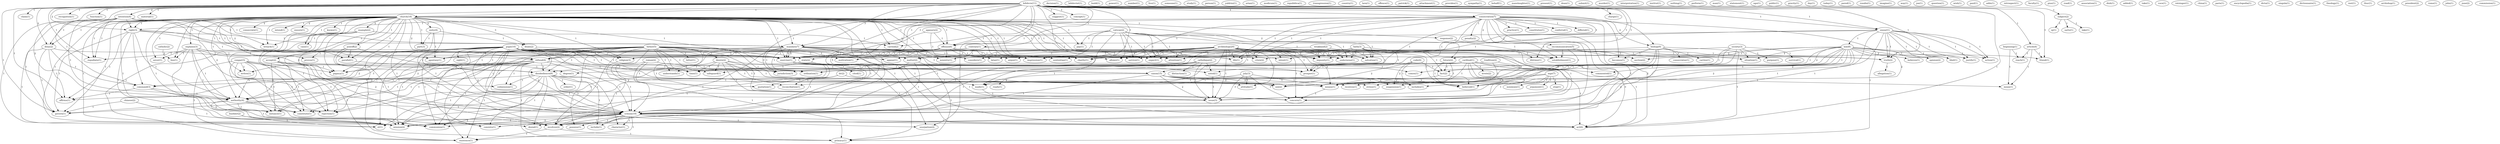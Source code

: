 digraph G {
  lefebvre [ label="lefebvre(11)" ];
  intention [ label="intention(4)" ];
  church [ label="church(18)" ];
  claim [ label="claim(1)" ];
  contrary [ label="contrary(1)" ];
  smear [ label="smear(1)" ];
  recognition [ label="recognition(1)" ];
  consecration [ label="consecration(7)" ];
  function [ label="function(1)" ];
  subject [ label="subject(2)" ];
  article [ label="article(4)" ];
  material [ label="material(1)" ];
  offense [ label="offense(6)" ];
  right [ label="right(3)" ];
  mandate [ label="mandate(7)" ];
  charity [ label="charity(1)" ];
  smear [ label="smear(1)" ];
  exercise [ label="exercise(2)" ];
  deny [ label="deny(2)" ];
  bishop [ label="bishop(9)" ];
  friend [ label="friend(1)" ];
  jurisdiction [ label="jurisdiction(3)" ];
  suggest [ label="suggest(1)" ];
  concept [ label="concept(1)" ];
  repudiate [ label="repudiate(1)" ];
  made [ label="made(1)" ];
  lifetime [ label="lifetime(1)" ];
  command [ label="command(3)" ];
  charge [ label="charge(1)" ];
  affirms [ label="affirms(1)" ];
  exercise [ label="exercise(1)" ];
  truth [ label="truth(2)" ];
  authority [ label="authority(4)" ];
  schism [ label="schism(19)" ];
  mission [ label="mission(2)" ];
  govern [ label="govern(1)" ];
  intent [ label="intent(1)" ];
  act [ label="act(6)" ];
  usurpation [ label="usurpation(2)" ];
  decision [ label="decision(1)" ];
  breach [ label="breach(1)" ];
  parallel [ label="parallel(1)" ];
  lefebvrist [ label="lefebvrist(1)" ];
  example [ label="example(2)" ];
  case [ label="case(1)" ];
  unity [ label="unity(4)" ];
  consecrate [ label="consecrate(1)" ];
  response [ label="response(2)" ];
  intend [ label="intend(1)" ];
  accept [ label="accept(2)" ];
  explains [ label="explains(3)" ];
  refusal [ label="refusal(4)" ];
  deals [ label="deals(2)" ];
  ensure [ label="ensure(1)" ];
  pay [ label="pay(1)" ];
  part [ label="part(3)" ];
  carried [ label="carried(2)" ];
  apostasy [ label="apostasy(1)" ];
  submission [ label="submission(1)" ];
  knows [ label="knows(1)" ];
  sever [ label="sever(1)" ];
  papacy [ label="papacy(1)" ];
  future [ label="future(2)" ];
  attention [ label="attention(1)" ];
  considers [ label="considers(1)" ];
  religion [ label="religion(3)" ];
  allows [ label="allows(1)" ];
  service [ label="service(1)" ];
  pontiff [ label="pontiff(2)" ];
  proves [ label="proves(1)" ];
  rejection [ label="rejection(1)" ];
  expect [ label="expect(1)" ];
  argue [ label="argue(1)" ];
  consists [ label="consists(1)" ];
  impunity [ label="impunity(1)" ];
  involves [ label="involves(2)" ];
  existence [ label="existence(1)" ];
  undermine [ label="undermine(1)" ];
  lies [ label="lies(1)" ];
  communion [ label="communion(1)" ];
  salvation [ label="salvation(1)" ];
  st [ label="st(1)" ];
  writes [ label="writes(1)" ];
  crisis [ label="crisis(2)" ];
  life [ label="life(1)" ];
  budd [ label="budd(1)" ];
  power [ label="power(1)" ];
  number [ label="number(1)" ];
  live [ label="live(1)" ];
  someone [ label="someone(1)" ];
  study [ label="study(1)" ];
  person [ label="person(1)" ];
  yaldrini [ label="yaldrini(1)" ];
  ministry [ label="ministry(1)" ];
  arian [ label="arian(1)" ];
  law [ label="law(8)" ];
  libel [ label="libel(1)" ];
  justify [ label="justify(1)" ];
  action [ label="action(1)" ];
  appears [ label="appears(2)" ];
  impression [ label="impression(1)" ];
  modicum [ label="modicum(1)" ];
  repubblica [ label="repubblica(1)" ];
  transgression [ label="transgression(1)" ];
  country [ label="country(1)" ];
  excommunication [ label="excommunication(5)" ];
  practice [ label="practice(1)" ];
  constitutes [ label="constitutes(1)" ];
  latae [ label="latae(1)" ];
  conferral [ label="conferral(1)" ];
  penalty [ label="penalty(2)" ];
  sententiae [ label="sententiae(1)" ];
  differed [ label="differed(1)" ];
  becomes [ label="becomes(1)" ];
  matter [ label="matter(2)" ];
  primacy [ label="primacy(1)" ];
  ordination [ label="ordination(1)" ];
  vatican [ label="vatican(2)" ];
  lara [ label="lara(1)" ];
  establishment [ label="establishment(1)" ];
  section [ label="section(2)" ];
  comes [ label="comes(1)" ];
  offence [ label="offence(1)" ];
  patrick [ label="patrick(1)" ];
  attachment [ label="attachment(1)" ];
  provides [ label="provides(1)" ];
  nj [ label="nj(1)" ];
  sarto [ label="sarto(1)" ];
  lake [ label="lake(1)" ];
  reach [ label="reach(1)" ];
  mean [ label="mean(1)" ];
  disobedience [ label="disobedience(8)" ];
  instance [ label="instance(1)" ];
  constitute [ label="constitute(1)" ];
  sympathy [ label="sympathy(1)" ];
  behalf [ label="behalf(1)" ];
  beginning [ label="beginning(1)" ];
  manslaughter [ label="manslaughter(1)" ];
  believes [ label="believes(1)" ];
  commented [ label="commented(1)" ];
  opinion [ label="opinion(2)" ];
  noted [ label="noted(1)" ];
  fact [ label="fact(2)" ];
  means [ label="means(1)" ];
  situation [ label="situation(1)" ];
  stress [ label="stress(1)" ];
  believed [ label="believed(1)" ];
  issue [ label="issue(3)" ];
  includes [ label="includes(1)" ];
  see [ label="see(2)" ];
  suspension [ label="suspension(1)" ];
  father [ label="father(5)" ];
  desire [ label="desire(2)" ];
  letter [ label="letter(1)" ];
  understands [ label="understands(1)" ];
  safeguard [ label="safeguard(1)" ];
  time [ label="time(1)" ];
  prosper [ label="prosper(1)" ];
  concern [ label="concern(1)" ];
  reconciliation [ label="reconciliation(1)" ];
  present [ label="present(1)" ];
  dean [ label="dean(1)" ];
  catholique [ label="catholique(2)" ];
  distinction [ label="distinction(1)" ];
  submit [ label="submit(1)" ];
  murder [ label="murder(1)" ];
  interpretation [ label="interpretation(1)" ];
  cited [ label="cited(1)" ];
  canon [ label="canon(15)" ];
  institut [ label="institut(1)" ];
  order [ label="order(1)" ];
  possess [ label="possess(1)" ];
  character [ label="character(1)" ];
  include [ label="include(1)" ];
  denial [ label="denial(1)" ];
  consecrates [ label="consecrates(1)" ];
  carries [ label="carries(1)" ];
  receives [ label="receives(1)" ];
  nothing [ label="nothing(1)" ];
  perform [ label="perform(1)" ];
  man [ label="man(1)" ];
  statement [ label="statement(1)" ];
  ngo [ label="ngo(1)" ];
  cardinal [ label="cardinal(1)" ];
  wrote [ label="wrote(2)" ];
  public [ label="public(1)" ];
  gravity [ label="gravity(1)" ];
  day [ label="day(1)" ];
  code [ label="code(4)" ];
  today [ label="today(1)" ];
  pared [ label="pared(1)" ];
  rosalio [ label="rosalio(1)" ];
  imagine [ label="imagine(1)" ];
  faith [ label="faith(3)" ];
  way [ label="way(1)" ];
  joe [ label="joe(1)" ];
  question [ label="question(1)" ];
  pope [ label="pope(10)" ];
  sight [ label="sight(1)" ];
  attitude [ label="attitude(1)" ];
  appear [ label="appear(1)" ];
  state [ label="state(2)" ];
  motivation [ label="motivation(1)" ];
  congar [ label="congar(3)" ];
  wish [ label="wish(1)" ];
  paul [ label="paul(1)" ];
  adds [ label="adds(1)" ];
  retrospect [ label="retrospect(1)" ];
  faculty [ label="faculty(1)" ];
  pius [ label="pius(1)" ];
  archbishop [ label="archbishop(20)" ];
  road [ label="road(1)" ];
  association [ label="association(1)" ];
  dinh [ label="dinh(1)" ];
  tradition [ label="tradition(2)" ];
  july [ label="july(3)" ];
  added [ label="added(1)" ];
  take [ label="take(1)" ];
  voce [ label="voce(1)" ];
  society [ label="society(3)" ];
  purpose [ label="purpose(1)" ];
  survival [ label="survival(1)" ];
  ratzinger [ label="ratzinger(1)" ];
  mgr [ label="mgr(7)" ];
  step [ label="step(1)" ];
  minimize [ label="minimize(1)" ];
  argument [ label="argument(1)" ];
  dr [ label="dr(2)" ];
  quotation [ label="quotation(1)" ];
  china [ label="china(1)" ];
  paris [ label="paris(1)" ];
  degree [ label="degree(1)" ];
  allegation [ label="allegation(1)" ];
  roman [ label="roman(2)" ];
  encyclopedia [ label="encyclopedia(1)" ];
  dicta [ label="dicta(1)" ];
  singula [ label="singula(1)" ];
  reads [ label="reads(1)" ];
  chinese [ label="chinese(2)" ];
  dictionnaire [ label="dictionnaire(1)" ];
  weakland [ label="weakland(2)" ];
  theology [ label="theology(1)" ];
  catholic [ label="catholic(2)" ];
  rest [ label="rest(1)" ];
  thuc [ label="thuc(1)" ];
  buehler [ label="buehler(2)" ];
  archishop [ label="archishop(1)" ];
  president [ label="president(2)" ];
  rome [ label="rome(1)" ];
  john [ label="john(1)" ];
  june [ label="june(2)" ];
  commission [ label="commission(1)" ];
  lefebvre -> intention [ label="2" ];
  lefebvre -> church [ label="1" ];
  lefebvre -> claim [ label="1" ];
  lefebvre -> contrary [ label="1" ];
  lefebvre -> smear [ label="1" ];
  lefebvre -> recognition [ label="1" ];
  lefebvre -> consecration [ label="1" ];
  lefebvre -> function [ label="1" ];
  lefebvre -> subject [ label="1" ];
  lefebvre -> article [ label="1" ];
  lefebvre -> material [ label="1" ];
  lefebvre -> offense [ label="1" ];
  lefebvre -> right [ label="2" ];
  lefebvre -> mandate [ label="3" ];
  lefebvre -> charity [ label="1" ];
  lefebvre -> smear [ label="1" ];
  lefebvre -> exercise [ label="1" ];
  lefebvre -> deny [ label="2" ];
  lefebvre -> bishop [ label="1" ];
  lefebvre -> friend [ label="1" ];
  lefebvre -> jurisdiction [ label="1" ];
  lefebvre -> suggest [ label="1" ];
  lefebvre -> concept [ label="1" ];
  lefebvre -> repudiate [ label="1" ];
  lefebvre -> made [ label="1" ];
  lefebvre -> lifetime [ label="1" ];
  lefebvre -> command [ label="1" ];
  lefebvre -> charge [ label="1" ];
  lefebvre -> affirms [ label="1" ];
  lefebvre -> exercise [ label="1" ];
  lefebvre -> truth [ label="1" ];
  lefebvre -> authority [ label="2" ];
  lefebvre -> schism [ label="5" ];
  lefebvre -> mission [ label="1" ];
  lefebvre -> govern [ label="1" ];
  lefebvre -> intent [ label="1" ];
  lefebvre -> act [ label="1" ];
  lefebvre -> usurpation [ label="1" ];
  intention -> breach [ label="1" ];
  intention -> right [ label="1" ];
  intention -> mandate [ label="1" ];
  intention -> exercise [ label="1" ];
  intention -> deny [ label="1" ];
  intention -> repudiate [ label="1" ];
  intention -> exercise [ label="1" ];
  intention -> authority [ label="1" ];
  intention -> parallel [ label="1" ];
  intention -> mission [ label="1" ];
  intention -> govern [ label="1" ];
  church -> example [ label="2" ];
  church -> breach [ label="1" ];
  church -> case [ label="1" ];
  church -> unity [ label="2" ];
  church -> consecrate [ label="2" ];
  church -> response [ label="1" ];
  church -> intend [ label="1" ];
  church -> accept [ label="1" ];
  church -> explains [ label="1" ];
  church -> offense [ label="1" ];
  church -> right [ label="1" ];
  church -> mandate [ label="1" ];
  church -> refusal [ label="2" ];
  church -> deals [ label="3" ];
  church -> ensure [ label="2" ];
  church -> pay [ label="1" ];
  church -> exercise [ label="1" ];
  church -> part [ label="1" ];
  church -> deny [ label="1" ];
  church -> carried [ label="1" ];
  church -> apostasy [ label="2" ];
  church -> submission [ label="1" ];
  church -> knows [ label="1" ];
  church -> sever [ label="1" ];
  church -> papacy [ label="1" ];
  church -> future [ label="2" ];
  church -> attention [ label="1" ];
  church -> repudiate [ label="1" ];
  church -> considers [ label="2" ];
  church -> religion [ label="1" ];
  church -> allows [ label="1" ];
  church -> service [ label="1" ];
  church -> pontiff [ label="1" ];
  church -> exercise [ label="1" ];
  church -> authority [ label="2" ];
  church -> proves [ label="1" ];
  church -> rejection [ label="1" ];
  church -> schism [ label="4" ];
  church -> expect [ label="1" ];
  church -> argue [ label="1" ];
  church -> parallel [ label="1" ];
  church -> consists [ label="1" ];
  church -> mission [ label="1" ];
  church -> impunity [ label="1" ];
  church -> govern [ label="1" ];
  church -> involves [ label="1" ];
  church -> existence [ label="1" ];
  church -> undermine [ label="1" ];
  church -> lies [ label="1" ];
  church -> act [ label="1" ];
  church -> communion [ label="1" ];
  church -> usurpation [ label="1" ];
  church -> salvation [ label="1" ];
  church -> st [ label="1" ];
  church -> writes [ label="1" ];
  church -> crisis [ label="3" ];
  church -> life [ label="1" ];
  example -> breach [ label="1" ];
  example -> case [ label="1" ];
  example -> carried [ label="1" ];
  example -> papacy [ label="1" ];
  example -> rejection [ label="1" ];
  example -> act [ label="1" ];
  contrary -> ministry [ label="1" ];
  contrary -> charity [ label="1" ];
  contrary -> exercise [ label="1" ];
  contrary -> exercise [ label="1" ];
  contrary -> truth [ label="1" ];
  smear -> offense [ label="1" ];
  smear -> law [ label="1" ];
  smear -> charity [ label="1" ];
  smear -> libel [ label="1" ];
  smear -> truth [ label="1" ];
  smear -> schism [ label="1" ];
  smear -> justify [ label="1" ];
  smear -> action [ label="1" ];
  appears -> offense [ label="1" ];
  appears -> impression [ label="1" ];
  appears -> schism [ label="1" ];
  unity -> deals [ label="1" ];
  unity -> part [ label="1" ];
  unity -> apostasy [ label="1" ];
  unity -> schism [ label="1" ];
  consecration -> excommunication [ label="2" ];
  consecration -> practice [ label="1" ];
  consecration -> right [ label="1" ];
  consecration -> mandate [ label="3" ];
  consecration -> constitutes [ label="1" ];
  consecration -> latae [ label="1" ];
  consecration -> refusal [ label="1" ];
  consecration -> conferral [ label="1" ];
  consecration -> penalty [ label="1" ];
  consecration -> carried [ label="1" ];
  consecration -> sententiae [ label="1" ];
  consecration -> bishop [ label="2" ];
  consecration -> differed [ label="1" ];
  consecration -> becomes [ label="1" ];
  consecration -> jurisdiction [ label="1" ];
  consecration -> matter [ label="1" ];
  consecration -> schism [ label="1" ];
  consecration -> mission [ label="1" ];
  consecration -> involves [ label="1" ];
  consecration -> primacy [ label="1" ];
  consecration -> act [ label="2" ];
  consecration -> ordination [ label="1" ];
  vatican -> offense [ label="1" ];
  vatican -> pay [ label="1" ];
  vatican -> attention [ label="1" ];
  vatican -> impression [ label="1" ];
  vatican -> allows [ label="1" ];
  vatican -> service [ label="1" ];
  vatican -> schism [ label="1" ];
  vatican -> expect [ label="1" ];
  vatican -> impunity [ label="1" ];
  vatican -> undermine [ label="1" ];
  vatican -> salvation [ label="1" ];
  vatican -> life [ label="1" ];
  response -> establishment [ label="1" ];
  excommunication -> section [ label="1" ];
  excommunication -> comes [ label="1" ];
  excommunication -> establishment [ label="1" ];
  subject -> nj [ label="1" ];
  subject -> sarto [ label="1" ];
  subject -> lake [ label="1" ];
  article -> reach [ label="1" ];
  article -> friend [ label="1" ];
  article -> mean [ label="1" ];
  accept -> disobedience [ label="1" ];
  accept -> papacy [ label="1" ];
  accept -> rejection [ label="1" ];
  accept -> instance [ label="1" ];
  accept -> existence [ label="1" ];
  accept -> constitute [ label="1" ];
  explains -> refusal [ label="1" ];
  explains -> disobedience [ label="2" ];
  explains -> sever [ label="1" ];
  explains -> authority [ label="1" ];
  explains -> schism [ label="2" ];
  explains -> instance [ label="1" ];
  explains -> lies [ label="1" ];
  explains -> constitute [ label="1" ];
  beginning -> reach [ label="1" ];
  beginning -> mean [ label="1" ];
  offense -> ministry [ label="1" ];
  offense -> charity [ label="1" ];
  offense -> exercise [ label="1" ];
  offense -> apostasy [ label="1" ];
  offense -> impression [ label="1" ];
  offense -> religion [ label="1" ];
  offense -> exercise [ label="1" ];
  offense -> truth [ label="1" ];
  offense -> schism [ label="3" ];
  right -> mandate [ label="1" ];
  right -> exercise [ label="1" ];
  right -> command [ label="1" ];
  right -> affirms [ label="1" ];
  right -> exercise [ label="1" ];
  right -> authority [ label="1" ];
  right -> mission [ label="1" ];
  right -> govern [ label="1" ];
  law -> section [ label="1" ];
  law -> believes [ label="2" ];
  law -> commented [ label="1" ];
  law -> opinion [ label="1" ];
  law -> future [ label="2" ];
  law -> noted [ label="1" ];
  law -> fact [ label="2" ];
  law -> libel [ label="1" ];
  law -> means [ label="2" ];
  law -> situation [ label="2" ];
  law -> stress [ label="1" ];
  law -> believed [ label="2" ];
  law -> issue [ label="2" ];
  law -> justify [ label="1" ];
  law -> includes [ label="1" ];
  law -> action [ label="1" ];
  law -> see [ label="1" ];
  law -> suspension [ label="1" ];
  father -> desire [ label="1" ];
  father -> letter [ label="1" ];
  father -> refusal [ label="2" ];
  father -> understands [ label="1" ];
  father -> disobedience [ label="1" ];
  father -> friend [ label="1" ];
  father -> safeguard [ label="1" ];
  father -> time [ label="1" ];
  father -> papacy [ label="1" ];
  father -> noted [ label="1" ];
  father -> prosper [ label="1" ];
  father -> means [ label="1" ];
  father -> authority [ label="2" ];
  father -> concern [ label="1" ];
  father -> rejection [ label="1" ];
  father -> schism [ label="2" ];
  father -> instance [ label="1" ];
  father -> issue [ label="1" ];
  father -> involves [ label="1" ];
  father -> existence [ label="1" ];
  father -> writes [ label="1" ];
  father -> constitute [ label="1" ];
  mandate -> latae [ label="1" ];
  mandate -> ministry [ label="1" ];
  mandate -> refusal [ label="1" ];
  mandate -> exercise [ label="2" ];
  mandate -> sententiae [ label="1" ];
  mandate -> jurisdiction [ label="1" ];
  mandate -> matter [ label="1" ];
  mandate -> exercise [ label="2" ];
  mandate -> mission [ label="1" ];
  mandate -> involves [ label="1" ];
  mandate -> intent [ label="1" ];
  mandate -> primacy [ label="1" ];
  mandate -> act [ label="1" ];
  mandate -> ordination [ label="1" ];
  desire -> understands [ label="1" ];
  desire -> safeguard [ label="1" ];
  desire -> time [ label="1" ];
  desire -> prosper [ label="1" ];
  desire -> reconciliation [ label="1" ];
  desire -> means [ label="1" ];
  desire -> concern [ label="1" ];
  desire -> see [ label="1" ];
  catholique -> disobedience [ label="1" ];
  catholique -> noted [ label="1" ];
  catholique -> made [ label="1" ];
  catholique -> schism [ label="1" ];
  catholique -> issue [ label="1" ];
  catholique -> distinction [ label="1" ];
  refusal -> disobedience [ label="1" ];
  refusal -> submission [ label="1" ];
  refusal -> papacy [ label="1" ];
  refusal -> jurisdiction [ label="1" ];
  refusal -> authority [ label="2" ];
  refusal -> rejection [ label="1" ];
  refusal -> schism [ label="1" ];
  refusal -> instance [ label="1" ];
  refusal -> existence [ label="1" ];
  refusal -> primacy [ label="1" ];
  refusal -> communion [ label="1" ];
  refusal -> constitute [ label="1" ];
  deals -> apostasy [ label="2" ];
  deals -> religion [ label="1" ];
  deals -> schism [ label="2" ];
  smear -> libel [ label="1" ];
  smear -> truth [ label="1" ];
  smear -> schism [ label="1" ];
  smear -> justify [ label="1" ];
  smear -> action [ label="1" ];
  exercise -> comes [ label="1" ];
  exercise -> cited [ label="1" ];
  exercise -> canon [ label="1" ];
  exercise -> mission [ label="1" ];
  deny -> command [ label="1" ];
  deny -> affirms [ label="1" ];
  deny -> exercise [ label="1" ];
  deny -> mission [ label="1" ];
  deny -> govern [ label="1" ];
  disobedience -> submission [ label="1" ];
  disobedience -> order [ label="1" ];
  disobedience -> made [ label="1" ];
  disobedience -> command [ label="1" ];
  disobedience -> schism [ label="3" ];
  disobedience -> consists [ label="1" ];
  disobedience -> possess [ label="1" ];
  disobedience -> character [ label="1" ];
  disobedience -> communion [ label="1" ];
  disobedience -> include [ label="1" ];
  disobedience -> st [ label="1" ];
  disobedience -> denial [ label="1" ];
  penalty -> establishment [ label="1" ];
  carried -> act [ label="1" ];
  bishop -> consecrates [ label="3" ];
  bishop -> becomes [ label="1" ];
  bishop -> carries [ label="1" ];
  bishop -> exercise [ label="1" ];
  bishop -> schism [ label="2" ];
  bishop -> mission [ label="2" ];
  bishop -> receives [ label="3" ];
  bishop -> act [ label="1" ];
  cardinal -> safeguard [ label="1" ];
  cardinal -> time [ label="1" ];
  cardinal -> commented [ label="1" ];
  cardinal -> prosper [ label="1" ];
  cardinal -> means [ label="1" ];
  cardinal -> concern [ label="1" ];
  cardinal -> issue [ label="1" ];
  cardinal -> act [ label="1" ];
  cardinal -> wrote [ label="1" ];
  code -> fact [ label="1" ];
  code -> includes [ label="1" ];
  code -> see [ label="2" ];
  code -> suspension [ label="2" ];
  faith -> time [ label="1" ];
  faith -> attention [ label="1" ];
  faith -> prosper [ label="1" ];
  faith -> allows [ label="1" ];
  faith -> service [ label="1" ];
  faith -> means [ label="1" ];
  faith -> concern [ label="1" ];
  faith -> expect [ label="1" ];
  faith -> impunity [ label="1" ];
  faith -> undermine [ label="1" ];
  faith -> act [ label="1" ];
  faith -> salvation [ label="1" ];
  faith -> life [ label="1" ];
  pope -> time [ label="1" ];
  pope -> sight [ label="1" ];
  pope -> jurisdiction [ label="1" ];
  pope -> prosper [ label="1" ];
  pope -> matter [ label="1" ];
  pope -> attitude [ label="1" ];
  pope -> appear [ label="1" ];
  pope -> repudiate [ label="1" ];
  pope -> made [ label="1" ];
  pope -> command [ label="2" ];
  pope -> state [ label="1" ];
  pope -> affirms [ label="2" ];
  pope -> means [ label="1" ];
  pope -> exercise [ label="1" ];
  pope -> authority [ label="3" ];
  pope -> concern [ label="1" ];
  pope -> schism [ label="2" ];
  pope -> consists [ label="1" ];
  pope -> motivation [ label="1" ];
  pope -> mission [ label="1" ];
  pope -> issue [ label="1" ];
  pope -> govern [ label="1" ];
  pope -> establishment [ label="1" ];
  pope -> communion [ label="1" ];
  pope -> st [ label="1" ];
  congar -> papacy [ label="1" ];
  congar -> authority [ label="2" ];
  congar -> rejection [ label="1" ];
  congar -> schism [ label="2" ];
  congar -> instance [ label="1" ];
  congar -> involves [ label="1" ];
  congar -> existence [ label="1" ];
  congar -> writes [ label="1" ];
  congar -> constitute [ label="1" ];
  future -> fact [ label="1" ];
  future -> means [ label="1" ];
  future -> believed [ label="1" ];
  archbishop -> attention [ label="2" ];
  archbishop -> prosper [ label="1" ];
  archbishop -> matter [ label="1" ];
  archbishop -> attitude [ label="1" ];
  archbishop -> impression [ label="1" ];
  archbishop -> appear [ label="1" ];
  archbishop -> made [ label="1" ];
  archbishop -> lifetime [ label="1" ];
  archbishop -> considers [ label="1" ];
  archbishop -> fact [ label="1" ];
  archbishop -> religion [ label="1" ];
  archbishop -> allows [ label="2" ];
  archbishop -> service [ label="2" ];
  archbishop -> state [ label="1" ];
  archbishop -> means [ label="2" ];
  archbishop -> truth [ label="1" ];
  archbishop -> situation [ label="1" ];
  archbishop -> canon [ label="1" ];
  archbishop -> concern [ label="1" ];
  archbishop -> schism [ label="3" ];
  archbishop -> expect [ label="2" ];
  archbishop -> argue [ label="1" ];
  archbishop -> believed [ label="1" ];
  archbishop -> motivation [ label="1" ];
  archbishop -> impunity [ label="2" ];
  archbishop -> issue [ label="1" ];
  archbishop -> intent [ label="1" ];
  archbishop -> undermine [ label="2" ];
  archbishop -> act [ label="3" ];
  archbishop -> salvation [ label="2" ];
  archbishop -> crisis [ label="2" ];
  archbishop -> life [ label="2" ];
  noted -> mean [ label="1" ];
  noted -> issue [ label="1" ];
  tradition -> prosper [ label="1" ];
  tradition -> means [ label="1" ];
  tradition -> concern [ label="1" ];
  july -> attitude [ label="1" ];
  july -> made [ label="1" ];
  july -> means [ label="1" ];
  july -> concern [ label="1" ];
  july -> issue [ label="3" ];
  matter -> involves [ label="1" ];
  matter -> primacy [ label="1" ];
  matter -> ordination [ label="1" ];
  made -> issue [ label="1" ];
  society -> fact [ label="1" ];
  society -> means [ label="1" ];
  society -> purpose [ label="1" ];
  society -> situation [ label="1" ];
  society -> believed [ label="1" ];
  society -> survival [ label="1" ];
  society -> crisis [ label="1" ];
  fact -> means [ label="1" ];
  fact -> believed [ label="1" ];
  command -> affirms [ label="1" ];
  command -> authority [ label="1" ];
  command -> denial [ label="2" ];
  mgr -> reconciliation [ label="1" ];
  mgr -> step [ label="1" ];
  mgr -> issue [ label="1" ];
  mgr -> minimize [ label="1" ];
  mgr -> see [ label="1" ];
  mgr -> argument [ label="1" ];
  religion -> schism [ label="1" ];
  dr -> reconciliation [ label="1" ];
  dr -> quotation [ label="1" ];
  dr -> see [ label="1" ];
  state -> schism [ label="1" ];
  state -> degree [ label="1" ];
  pontiff -> proves [ label="1" ];
  pontiff -> parallel [ label="1" ];
  pontiff -> involves [ label="1" ];
  pontiff -> primacy [ label="1" ];
  pontiff -> ordination [ label="1" ];
  means -> concern [ label="1" ];
  exercise -> canon [ label="1" ];
  exercise -> mission [ label="1" ];
  truth -> allegation [ label="1" ];
  authority -> rejection [ label="1" ];
  authority -> schism [ label="1" ];
  authority -> instance [ label="1" ];
  authority -> mission [ label="1" ];
  authority -> govern [ label="1" ];
  authority -> constitute [ label="1" ];
  roman -> involves [ label="1" ];
  roman -> primacy [ label="1" ];
  roman -> quotation [ label="1" ];
  roman -> ordination [ label="1" ];
  canon -> schism [ label="1" ];
  canon -> stress [ label="1" ];
  canon -> believed [ label="2" ];
  canon -> reads [ label="2" ];
  canon -> issue [ label="2" ];
  canon -> receives [ label="2" ];
  canon -> includes [ label="2" ];
  canon -> see [ label="2" ];
  canon -> suspension [ label="2" ];
  chinese -> mission [ label="1" ];
  chinese -> govern [ label="1" ];
  schism -> consists [ label="2" ];
  schism -> mission [ label="1" ];
  schism -> possess [ label="1" ];
  schism -> involves [ label="1" ];
  schism -> character [ label="1" ];
  schism -> existence [ label="1" ];
  schism -> act [ label="1" ];
  schism -> communion [ label="2" ];
  schism -> usurpation [ label="1" ];
  schism -> include [ label="1" ];
  schism -> st [ label="2" ];
  schism -> denial [ label="1" ];
  parallel -> degree [ label="1" ];
  weakland -> impunity [ label="1" ];
  weakland -> undermine [ label="1" ];
  weakland -> salvation [ label="1" ];
  weakland -> life [ label="1" ];
  catholic -> lies [ label="2" ];
  involves -> existence [ label="1" ];
  involves -> primacy [ label="1" ];
  buehler -> communion [ label="1" ];
  buehler -> st [ label="1" ];
}
